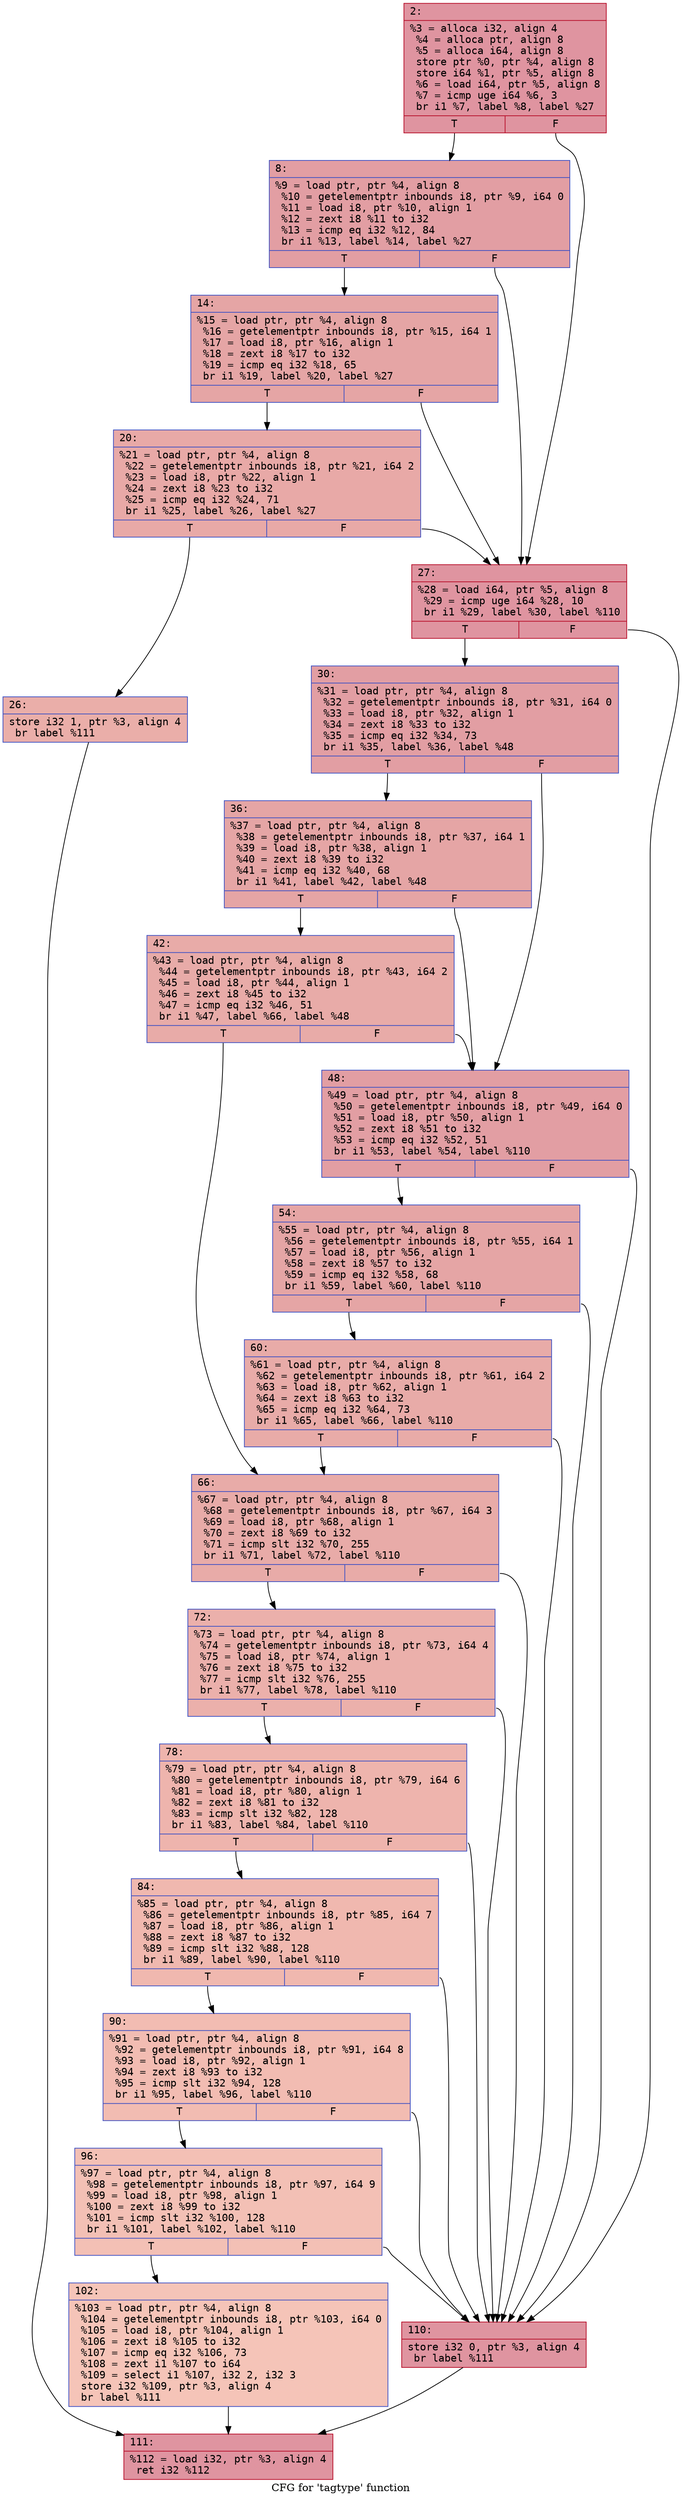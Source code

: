 digraph "CFG for 'tagtype' function" {
	label="CFG for 'tagtype' function";

	Node0x6000014939d0 [shape=record,color="#b70d28ff", style=filled, fillcolor="#b70d2870" fontname="Courier",label="{2:\l|  %3 = alloca i32, align 4\l  %4 = alloca ptr, align 8\l  %5 = alloca i64, align 8\l  store ptr %0, ptr %4, align 8\l  store i64 %1, ptr %5, align 8\l  %6 = load i64, ptr %5, align 8\l  %7 = icmp uge i64 %6, 3\l  br i1 %7, label %8, label %27\l|{<s0>T|<s1>F}}"];
	Node0x6000014939d0:s0 -> Node0x600001493cf0[tooltip="2 -> 8\nProbability 50.00%" ];
	Node0x6000014939d0:s1 -> Node0x600001493e30[tooltip="2 -> 27\nProbability 50.00%" ];
	Node0x600001493cf0 [shape=record,color="#3d50c3ff", style=filled, fillcolor="#be242e70" fontname="Courier",label="{8:\l|  %9 = load ptr, ptr %4, align 8\l  %10 = getelementptr inbounds i8, ptr %9, i64 0\l  %11 = load i8, ptr %10, align 1\l  %12 = zext i8 %11 to i32\l  %13 = icmp eq i32 %12, 84\l  br i1 %13, label %14, label %27\l|{<s0>T|<s1>F}}"];
	Node0x600001493cf0:s0 -> Node0x600001493d40[tooltip="8 -> 14\nProbability 50.00%" ];
	Node0x600001493cf0:s1 -> Node0x600001493e30[tooltip="8 -> 27\nProbability 50.00%" ];
	Node0x600001493d40 [shape=record,color="#3d50c3ff", style=filled, fillcolor="#c5333470" fontname="Courier",label="{14:\l|  %15 = load ptr, ptr %4, align 8\l  %16 = getelementptr inbounds i8, ptr %15, i64 1\l  %17 = load i8, ptr %16, align 1\l  %18 = zext i8 %17 to i32\l  %19 = icmp eq i32 %18, 65\l  br i1 %19, label %20, label %27\l|{<s0>T|<s1>F}}"];
	Node0x600001493d40:s0 -> Node0x600001493d90[tooltip="14 -> 20\nProbability 50.00%" ];
	Node0x600001493d40:s1 -> Node0x600001493e30[tooltip="14 -> 27\nProbability 50.00%" ];
	Node0x600001493d90 [shape=record,color="#3d50c3ff", style=filled, fillcolor="#ca3b3770" fontname="Courier",label="{20:\l|  %21 = load ptr, ptr %4, align 8\l  %22 = getelementptr inbounds i8, ptr %21, i64 2\l  %23 = load i8, ptr %22, align 1\l  %24 = zext i8 %23 to i32\l  %25 = icmp eq i32 %24, 71\l  br i1 %25, label %26, label %27\l|{<s0>T|<s1>F}}"];
	Node0x600001493d90:s0 -> Node0x600001493de0[tooltip="20 -> 26\nProbability 50.00%" ];
	Node0x600001493d90:s1 -> Node0x600001493e30[tooltip="20 -> 27\nProbability 50.00%" ];
	Node0x600001493de0 [shape=record,color="#3d50c3ff", style=filled, fillcolor="#d0473d70" fontname="Courier",label="{26:\l|  store i32 1, ptr %3, align 4\l  br label %111\l}"];
	Node0x600001493de0 -> Node0x600001494320[tooltip="26 -> 111\nProbability 100.00%" ];
	Node0x600001493e30 [shape=record,color="#b70d28ff", style=filled, fillcolor="#b70d2870" fontname="Courier",label="{27:\l|  %28 = load i64, ptr %5, align 8\l  %29 = icmp uge i64 %28, 10\l  br i1 %29, label %30, label %110\l|{<s0>T|<s1>F}}"];
	Node0x600001493e30:s0 -> Node0x600001493e80[tooltip="27 -> 30\nProbability 50.00%" ];
	Node0x600001493e30:s1 -> Node0x6000014942d0[tooltip="27 -> 110\nProbability 50.00%" ];
	Node0x600001493e80 [shape=record,color="#3d50c3ff", style=filled, fillcolor="#be242e70" fontname="Courier",label="{30:\l|  %31 = load ptr, ptr %4, align 8\l  %32 = getelementptr inbounds i8, ptr %31, i64 0\l  %33 = load i8, ptr %32, align 1\l  %34 = zext i8 %33 to i32\l  %35 = icmp eq i32 %34, 73\l  br i1 %35, label %36, label %48\l|{<s0>T|<s1>F}}"];
	Node0x600001493e80:s0 -> Node0x600001493ed0[tooltip="30 -> 36\nProbability 50.00%" ];
	Node0x600001493e80:s1 -> Node0x600001493f70[tooltip="30 -> 48\nProbability 50.00%" ];
	Node0x600001493ed0 [shape=record,color="#3d50c3ff", style=filled, fillcolor="#c5333470" fontname="Courier",label="{36:\l|  %37 = load ptr, ptr %4, align 8\l  %38 = getelementptr inbounds i8, ptr %37, i64 1\l  %39 = load i8, ptr %38, align 1\l  %40 = zext i8 %39 to i32\l  %41 = icmp eq i32 %40, 68\l  br i1 %41, label %42, label %48\l|{<s0>T|<s1>F}}"];
	Node0x600001493ed0:s0 -> Node0x600001493f20[tooltip="36 -> 42\nProbability 50.00%" ];
	Node0x600001493ed0:s1 -> Node0x600001493f70[tooltip="36 -> 48\nProbability 50.00%" ];
	Node0x600001493f20 [shape=record,color="#3d50c3ff", style=filled, fillcolor="#cc403a70" fontname="Courier",label="{42:\l|  %43 = load ptr, ptr %4, align 8\l  %44 = getelementptr inbounds i8, ptr %43, i64 2\l  %45 = load i8, ptr %44, align 1\l  %46 = zext i8 %45 to i32\l  %47 = icmp eq i32 %46, 51\l  br i1 %47, label %66, label %48\l|{<s0>T|<s1>F}}"];
	Node0x600001493f20:s0 -> Node0x6000014940a0[tooltip="42 -> 66\nProbability 50.00%" ];
	Node0x600001493f20:s1 -> Node0x600001493f70[tooltip="42 -> 48\nProbability 50.00%" ];
	Node0x600001493f70 [shape=record,color="#3d50c3ff", style=filled, fillcolor="#be242e70" fontname="Courier",label="{48:\l|  %49 = load ptr, ptr %4, align 8\l  %50 = getelementptr inbounds i8, ptr %49, i64 0\l  %51 = load i8, ptr %50, align 1\l  %52 = zext i8 %51 to i32\l  %53 = icmp eq i32 %52, 51\l  br i1 %53, label %54, label %110\l|{<s0>T|<s1>F}}"];
	Node0x600001493f70:s0 -> Node0x600001494000[tooltip="48 -> 54\nProbability 50.00%" ];
	Node0x600001493f70:s1 -> Node0x6000014942d0[tooltip="48 -> 110\nProbability 50.00%" ];
	Node0x600001494000 [shape=record,color="#3d50c3ff", style=filled, fillcolor="#c5333470" fontname="Courier",label="{54:\l|  %55 = load ptr, ptr %4, align 8\l  %56 = getelementptr inbounds i8, ptr %55, i64 1\l  %57 = load i8, ptr %56, align 1\l  %58 = zext i8 %57 to i32\l  %59 = icmp eq i32 %58, 68\l  br i1 %59, label %60, label %110\l|{<s0>T|<s1>F}}"];
	Node0x600001494000:s0 -> Node0x600001494050[tooltip="54 -> 60\nProbability 50.00%" ];
	Node0x600001494000:s1 -> Node0x6000014942d0[tooltip="54 -> 110\nProbability 50.00%" ];
	Node0x600001494050 [shape=record,color="#3d50c3ff", style=filled, fillcolor="#cc403a70" fontname="Courier",label="{60:\l|  %61 = load ptr, ptr %4, align 8\l  %62 = getelementptr inbounds i8, ptr %61, i64 2\l  %63 = load i8, ptr %62, align 1\l  %64 = zext i8 %63 to i32\l  %65 = icmp eq i32 %64, 73\l  br i1 %65, label %66, label %110\l|{<s0>T|<s1>F}}"];
	Node0x600001494050:s0 -> Node0x6000014940a0[tooltip="60 -> 66\nProbability 50.00%" ];
	Node0x600001494050:s1 -> Node0x6000014942d0[tooltip="60 -> 110\nProbability 50.00%" ];
	Node0x6000014940a0 [shape=record,color="#3d50c3ff", style=filled, fillcolor="#cc403a70" fontname="Courier",label="{66:\l|  %67 = load ptr, ptr %4, align 8\l  %68 = getelementptr inbounds i8, ptr %67, i64 3\l  %69 = load i8, ptr %68, align 1\l  %70 = zext i8 %69 to i32\l  %71 = icmp slt i32 %70, 255\l  br i1 %71, label %72, label %110\l|{<s0>T|<s1>F}}"];
	Node0x6000014940a0:s0 -> Node0x6000014940f0[tooltip="66 -> 72\nProbability 50.00%" ];
	Node0x6000014940a0:s1 -> Node0x6000014942d0[tooltip="66 -> 110\nProbability 50.00%" ];
	Node0x6000014940f0 [shape=record,color="#3d50c3ff", style=filled, fillcolor="#d24b4070" fontname="Courier",label="{72:\l|  %73 = load ptr, ptr %4, align 8\l  %74 = getelementptr inbounds i8, ptr %73, i64 4\l  %75 = load i8, ptr %74, align 1\l  %76 = zext i8 %75 to i32\l  %77 = icmp slt i32 %76, 255\l  br i1 %77, label %78, label %110\l|{<s0>T|<s1>F}}"];
	Node0x6000014940f0:s0 -> Node0x600001494140[tooltip="72 -> 78\nProbability 50.00%" ];
	Node0x6000014940f0:s1 -> Node0x6000014942d0[tooltip="72 -> 110\nProbability 50.00%" ];
	Node0x600001494140 [shape=record,color="#3d50c3ff", style=filled, fillcolor="#d8564670" fontname="Courier",label="{78:\l|  %79 = load ptr, ptr %4, align 8\l  %80 = getelementptr inbounds i8, ptr %79, i64 6\l  %81 = load i8, ptr %80, align 1\l  %82 = zext i8 %81 to i32\l  %83 = icmp slt i32 %82, 128\l  br i1 %83, label %84, label %110\l|{<s0>T|<s1>F}}"];
	Node0x600001494140:s0 -> Node0x600001494190[tooltip="78 -> 84\nProbability 50.00%" ];
	Node0x600001494140:s1 -> Node0x6000014942d0[tooltip="78 -> 110\nProbability 50.00%" ];
	Node0x600001494190 [shape=record,color="#3d50c3ff", style=filled, fillcolor="#dc5d4a70" fontname="Courier",label="{84:\l|  %85 = load ptr, ptr %4, align 8\l  %86 = getelementptr inbounds i8, ptr %85, i64 7\l  %87 = load i8, ptr %86, align 1\l  %88 = zext i8 %87 to i32\l  %89 = icmp slt i32 %88, 128\l  br i1 %89, label %90, label %110\l|{<s0>T|<s1>F}}"];
	Node0x600001494190:s0 -> Node0x6000014941e0[tooltip="84 -> 90\nProbability 50.00%" ];
	Node0x600001494190:s1 -> Node0x6000014942d0[tooltip="84 -> 110\nProbability 50.00%" ];
	Node0x6000014941e0 [shape=record,color="#3d50c3ff", style=filled, fillcolor="#e1675170" fontname="Courier",label="{90:\l|  %91 = load ptr, ptr %4, align 8\l  %92 = getelementptr inbounds i8, ptr %91, i64 8\l  %93 = load i8, ptr %92, align 1\l  %94 = zext i8 %93 to i32\l  %95 = icmp slt i32 %94, 128\l  br i1 %95, label %96, label %110\l|{<s0>T|<s1>F}}"];
	Node0x6000014941e0:s0 -> Node0x600001494230[tooltip="90 -> 96\nProbability 50.00%" ];
	Node0x6000014941e0:s1 -> Node0x6000014942d0[tooltip="90 -> 110\nProbability 50.00%" ];
	Node0x600001494230 [shape=record,color="#3d50c3ff", style=filled, fillcolor="#e5705870" fontname="Courier",label="{96:\l|  %97 = load ptr, ptr %4, align 8\l  %98 = getelementptr inbounds i8, ptr %97, i64 9\l  %99 = load i8, ptr %98, align 1\l  %100 = zext i8 %99 to i32\l  %101 = icmp slt i32 %100, 128\l  br i1 %101, label %102, label %110\l|{<s0>T|<s1>F}}"];
	Node0x600001494230:s0 -> Node0x600001494280[tooltip="96 -> 102\nProbability 50.00%" ];
	Node0x600001494230:s1 -> Node0x6000014942d0[tooltip="96 -> 110\nProbability 50.00%" ];
	Node0x600001494280 [shape=record,color="#3d50c3ff", style=filled, fillcolor="#e97a5f70" fontname="Courier",label="{102:\l|  %103 = load ptr, ptr %4, align 8\l  %104 = getelementptr inbounds i8, ptr %103, i64 0\l  %105 = load i8, ptr %104, align 1\l  %106 = zext i8 %105 to i32\l  %107 = icmp eq i32 %106, 73\l  %108 = zext i1 %107 to i64\l  %109 = select i1 %107, i32 2, i32 3\l  store i32 %109, ptr %3, align 4\l  br label %111\l}"];
	Node0x600001494280 -> Node0x600001494320[tooltip="102 -> 111\nProbability 100.00%" ];
	Node0x6000014942d0 [shape=record,color="#b70d28ff", style=filled, fillcolor="#b70d2870" fontname="Courier",label="{110:\l|  store i32 0, ptr %3, align 4\l  br label %111\l}"];
	Node0x6000014942d0 -> Node0x600001494320[tooltip="110 -> 111\nProbability 100.00%" ];
	Node0x600001494320 [shape=record,color="#b70d28ff", style=filled, fillcolor="#b70d2870" fontname="Courier",label="{111:\l|  %112 = load i32, ptr %3, align 4\l  ret i32 %112\l}"];
}
